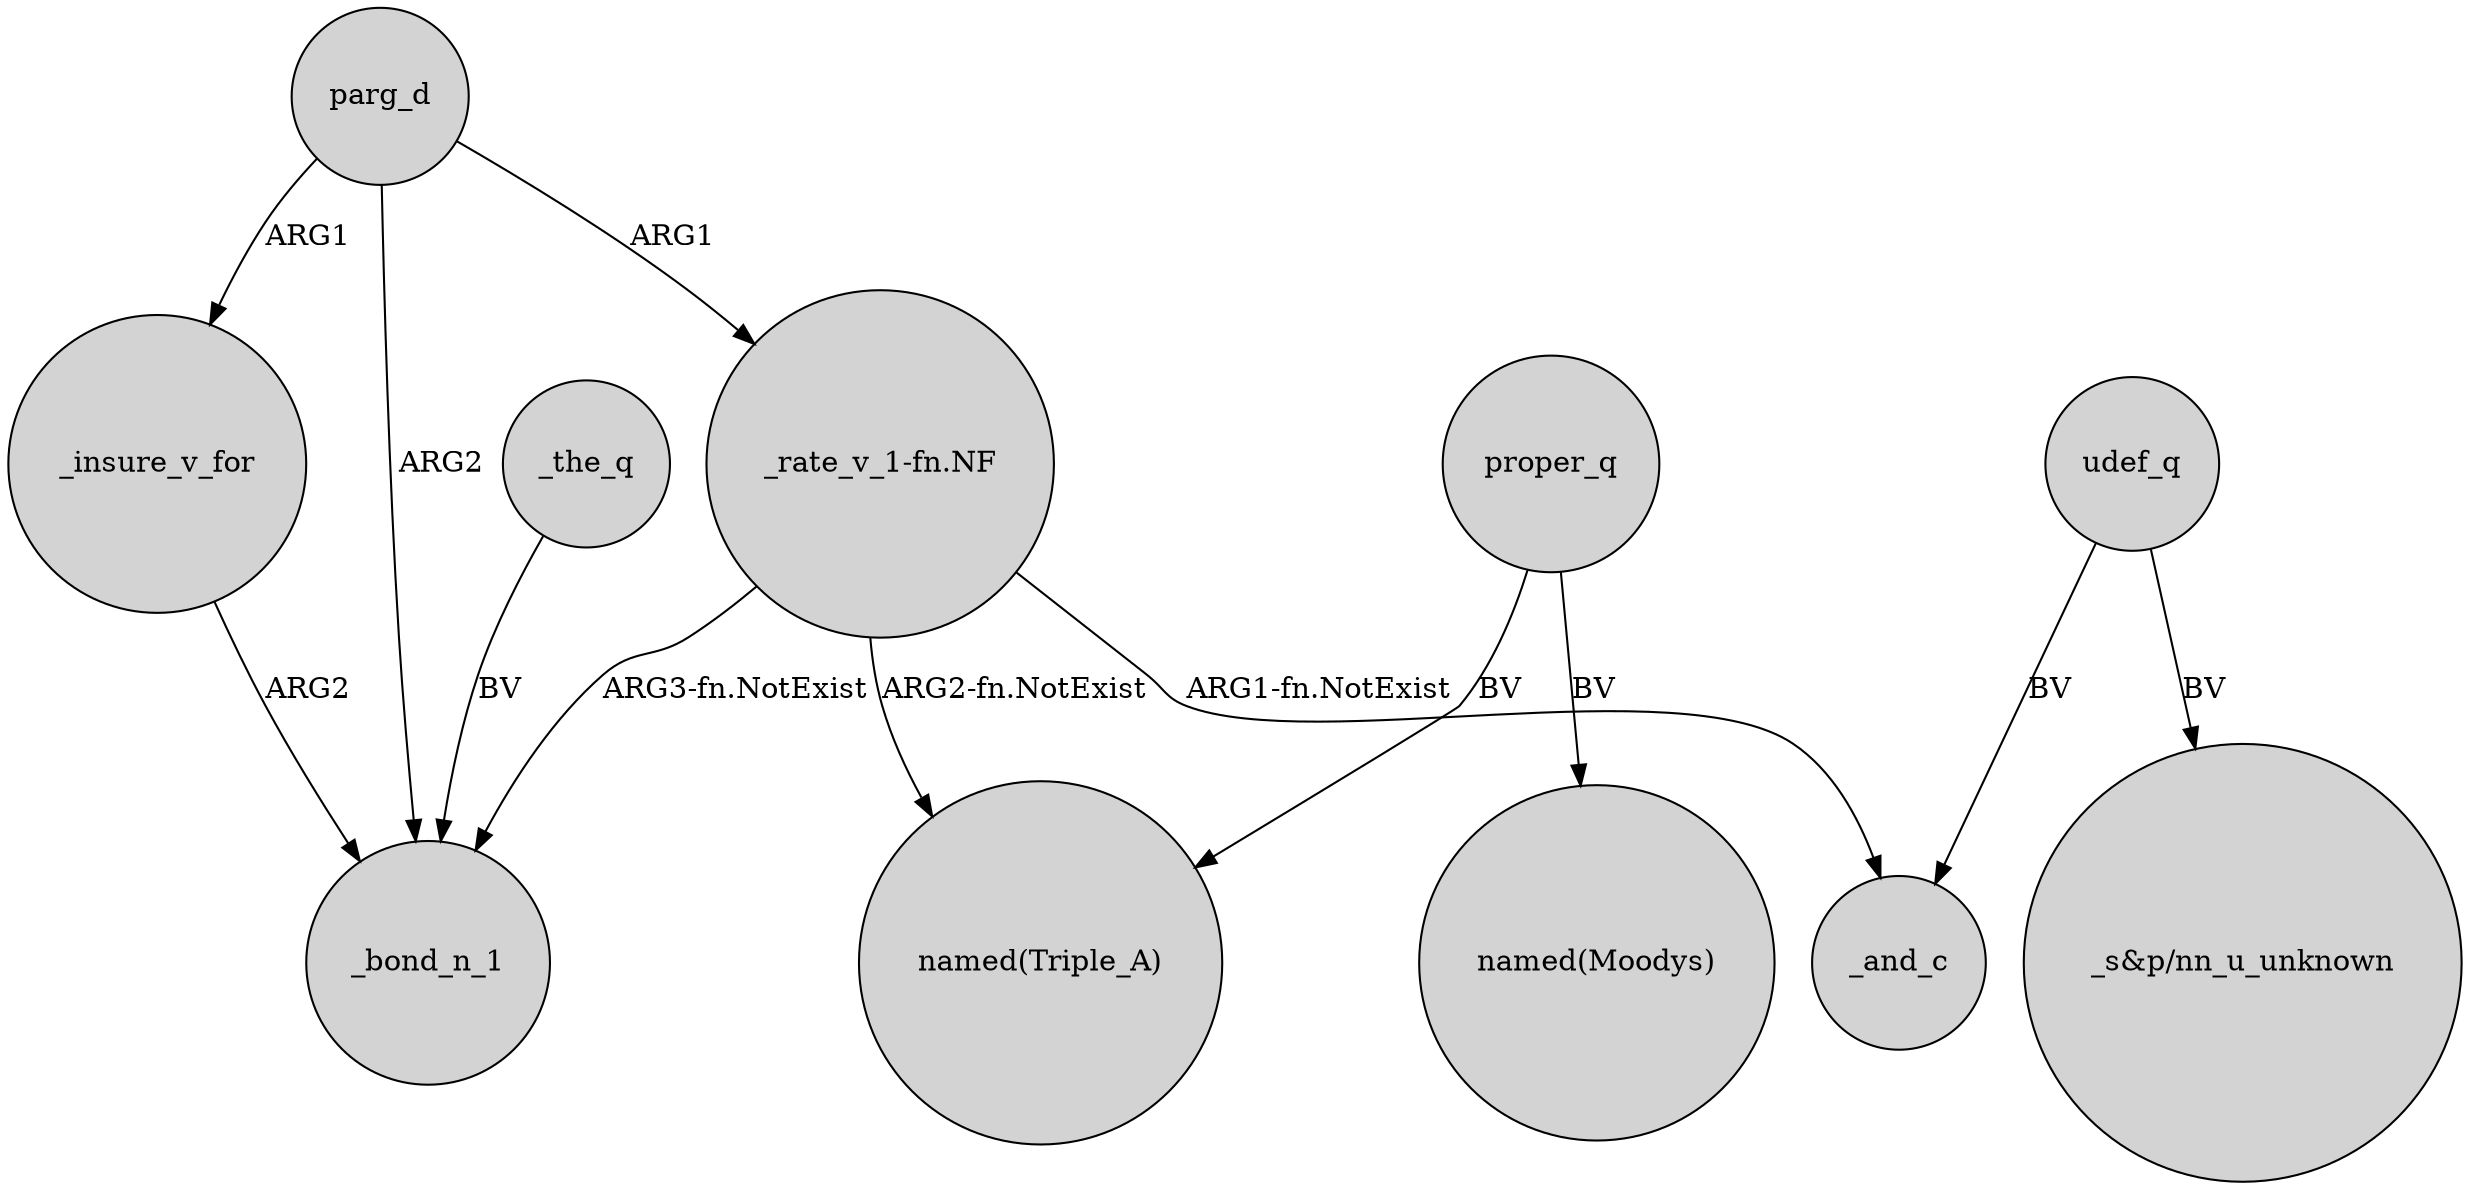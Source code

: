 digraph {
	node [shape=circle style=filled]
	_insure_v_for -> _bond_n_1 [label=ARG2]
	proper_q -> "named(Triple_A)" [label=BV]
	parg_d -> "_rate_v_1-fn.NF" [label=ARG1]
	"_rate_v_1-fn.NF" -> _bond_n_1 [label="ARG3-fn.NotExist"]
	parg_d -> _insure_v_for [label=ARG1]
	"_rate_v_1-fn.NF" -> _and_c [label="ARG1-fn.NotExist"]
	proper_q -> "named(Moodys)" [label=BV]
	_the_q -> _bond_n_1 [label=BV]
	"_rate_v_1-fn.NF" -> "named(Triple_A)" [label="ARG2-fn.NotExist"]
	parg_d -> _bond_n_1 [label=ARG2]
	udef_q -> _and_c [label=BV]
	udef_q -> "_s&p/nn_u_unknown" [label=BV]
}
